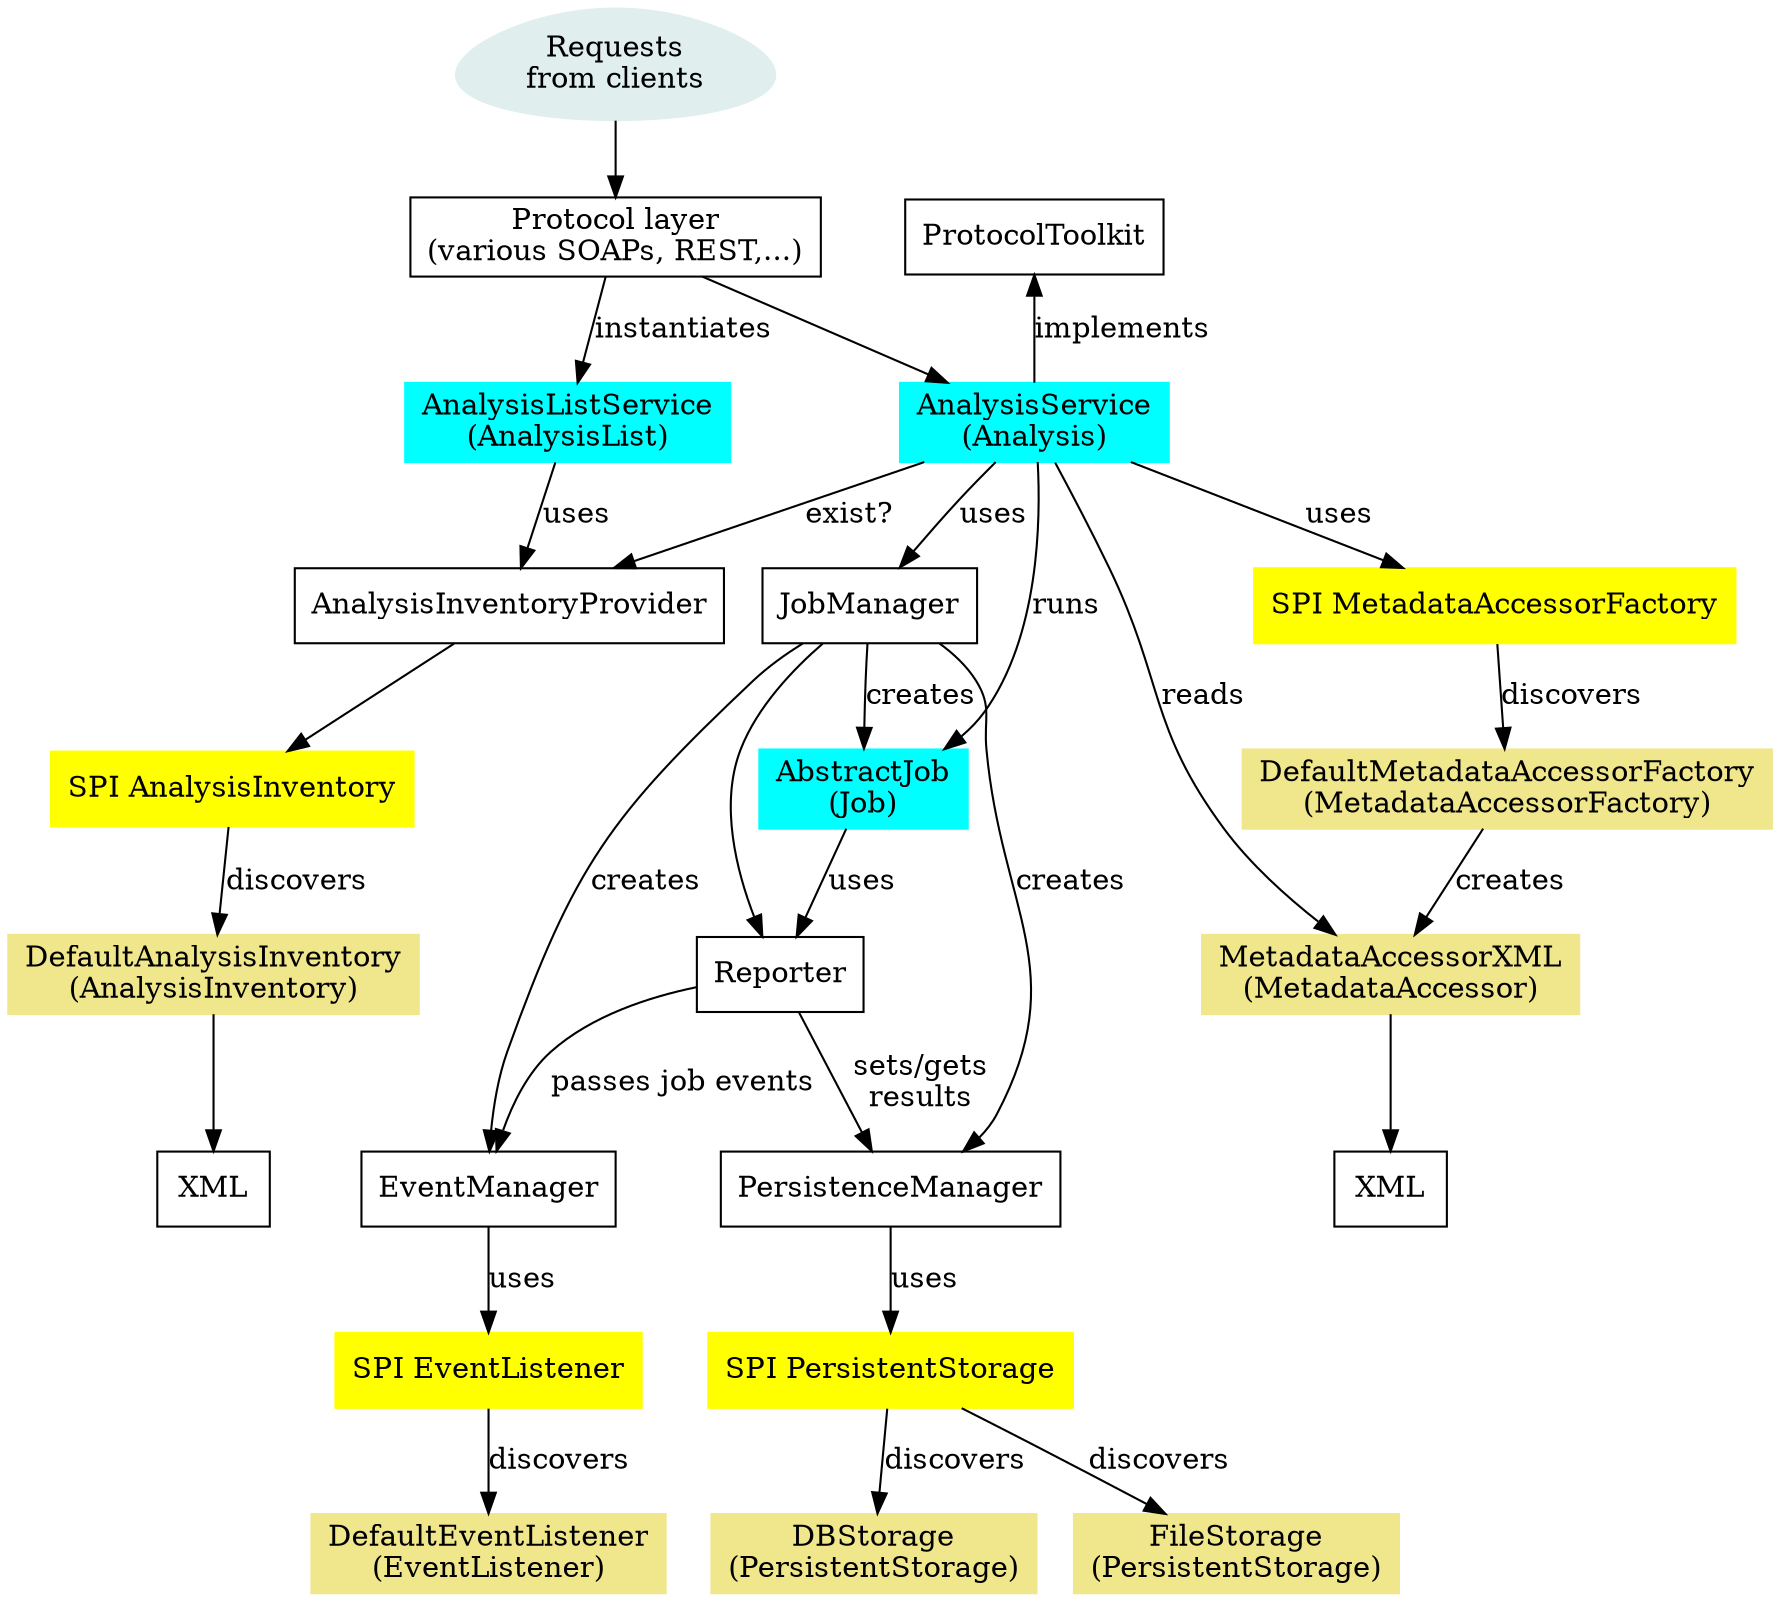 digraph Soaplab2 {
   rankdir=TB;
   node [shape="box"];

   {rank=same; ProtocolLayer ProtocolToolkit;}
   {rank=same; AnalysisListService AnalysisService;}

   Clients             [label="Requests\nfrom clients" shape="egg"
                        color="azure2" style="filled"];
   ProtocolLayer       [label="Protocol layer\n(various SOAPs, REST,...)"];
   ProtocolToolkit     [label="ProtocolToolkit"];

#   ProtocolAxis        [label="ProtocolToolkitAxis\n(ProtocolToolkit)"
#                        color="khaki" style="filled"];

   AnalysisService     [label="AnalysisService\n(Analysis)"
                        color="cyan" style="filled"];
   MetadataFactory     [label="SPI MetadataAccessorFactory"
                        color="yellow" style="filled"];
   DefaultFactory      [label="DefaultMetadataAccessorFactory\n(MetadataAccessorFactory)"
                        color="khaki" style="filled"];
   MetadataXML         [label="MetadataAccessorXML\n(MetadataAccessor)"
                        color="khaki" style="filled"];

   JobManager          [label="JobManager"];
   Job                 [label="AbstractJob\n(Job)"
                        color="cyan" style="filled"];
   Reporter            [label="Reporter"];

   EventManager        [label="EventManager"]
   EventListener       [label="SPI EventListener"
                        color="yellow" style="filled"];
   DefEventListener    [label="DefaultEventListener\n(EventListener)"
                        color="khaki" style="filled"];

   PersistenceManager  [label="PersistenceManager"];
   PersistentStorage   [label="SPI PersistentStorage"
                        color="yellow" style="filled"];
   FileStorage         [label="FileStorage\n(PersistentStorage)"
                        color="khaki" style="filled"];
   DBStorage           [label="DBStorage\n(PersistentStorage)"
                        color="khaki" style="filled"];

   AnalysisListService [label="AnalysisListService\n(AnalysisList)"
                        color="cyan" style="filled"];
   InventoryProvider   [label="AnalysisInventoryProvider"];
   AnalysisInventory   [label="SPI AnalysisInventory"
                        color="yellow" style="filled"];
   DefaultInventory    [label="DefaultAnalysisInventory\n(AnalysisInventory)"
                        color="khaki" style="filled"];

   ServiceMetadata     [label="XML" shapefile="workset_wiz.gif"];
   ListMetadata        [label="XML" shapefile="workset_wiz.gif"];

   Clients -> ProtocolLayer;
   ProtocolLayer->AnalysisService;
   ProtocolLayer->AnalysisListService [label="instantiates"];
#   ProtocolLayer->ProtocolToolkit [label="chooses"];
   AnalysisService->ProtocolToolkit [label="implements"];

   AnalysisListService->InventoryProvider [label="uses"];
   InventoryProvider->AnalysisInventory;
   AnalysisInventory->DefaultInventory  [label="discovers"];

   AnalysisService->InventoryProvider [label="exist?"];
   AnalysisService->JobManager [label="uses"];
   AnalysisService->MetadataFactory [label="uses"];
   MetadataFactory->DefaultFactory [label="discovers"];
   DefaultFactory->MetadataXML [label="creates"];
   AnalysisService->MetadataXML [label="reads"];
   AnalysisService->Job [label="runs"];

   JobManager->Job [label="creates"];
   JobManager->PersistenceManager [label="creates"];
   JobManager->Reporter;
   Job->Reporter [label="uses"];
   JobManager->EventManager [label="creates"];
   Reporter->PersistenceManager [label="sets/gets\nresults"];

   EventManager->EventListener [label="uses"];
   EventListener->DefEventListener [label="discovers"];

   PersistenceManager->PersistentStorage [label="uses"];
   PersistentStorage->FileStorage [label="discovers"];
   PersistentStorage->DBStorage [label="discovers"];

   Reporter->EventManager [label="passes job events"];

   DefaultInventory->ListMetadata;
   MetadataXML->ServiceMetadata;

}
